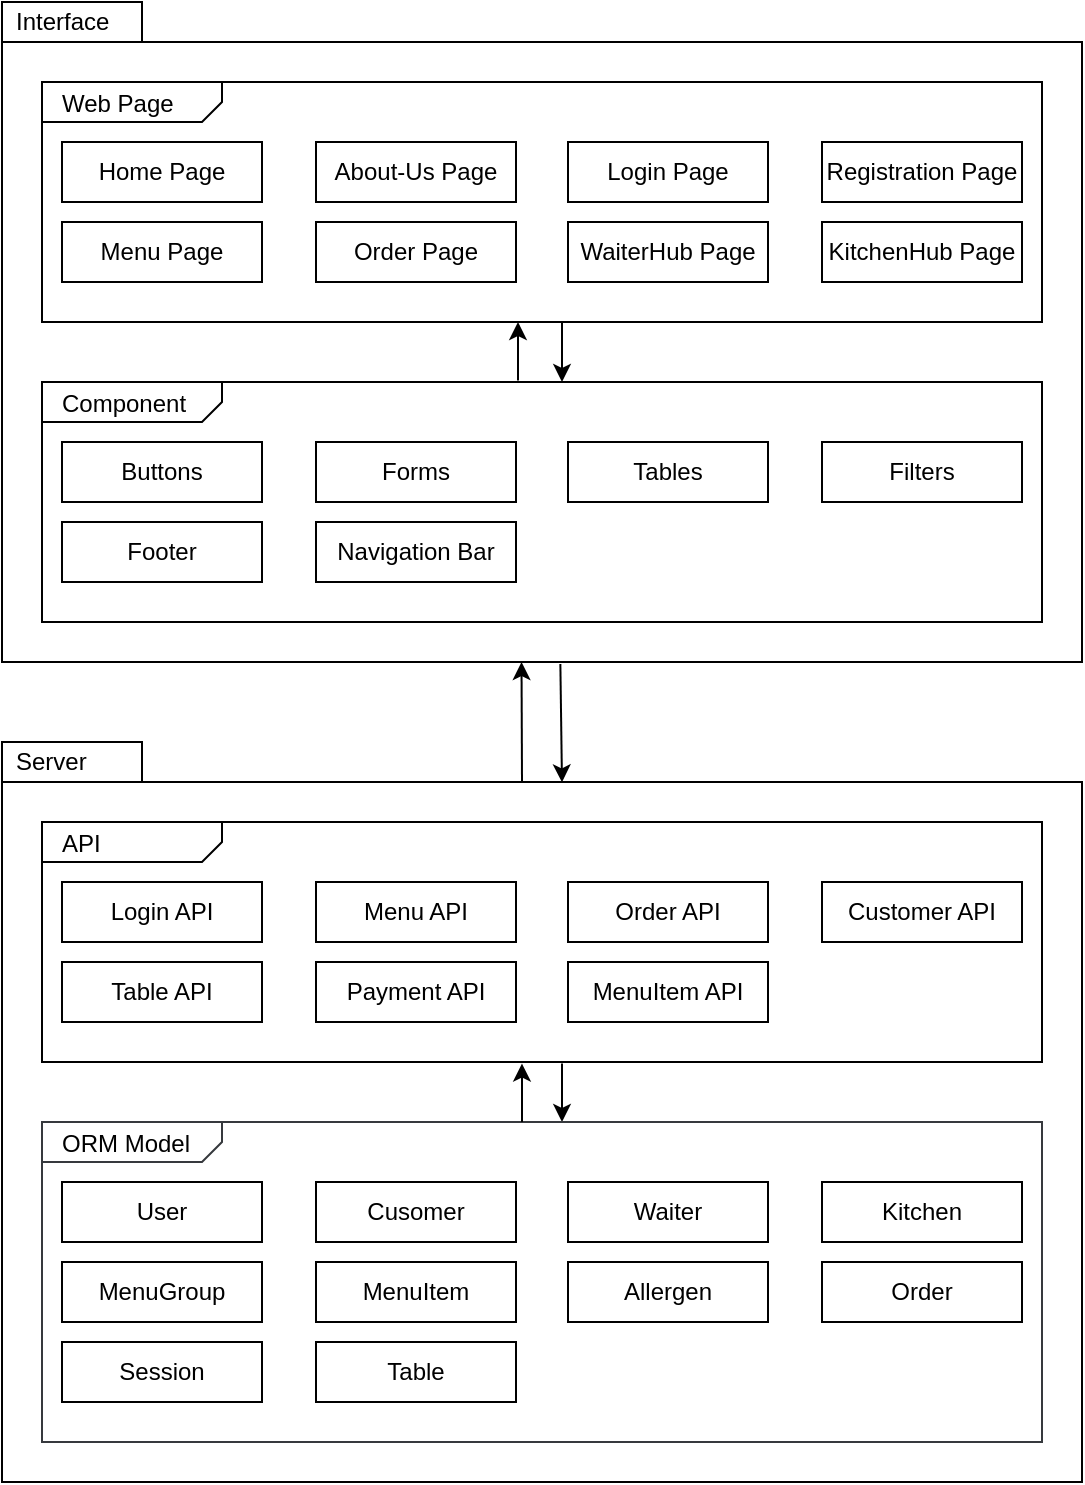 <mxfile>
    <diagram id="JxnpbCqBWF6ul-r5c5D_" name="Page-1">
        <mxGraphModel dx="538" dy="178" grid="1" gridSize="10" guides="1" tooltips="1" connect="1" arrows="1" fold="1" page="1" pageScale="1" pageWidth="827" pageHeight="1169" math="0" shadow="0">
            <root>
                <mxCell id="0"/>
                <mxCell id="1" parent="0"/>
                <mxCell id="29" value="Interface" style="shape=folder;xSize=90;align=left;spacingLeft=10;align=left;verticalAlign=top;spacingLeft=5;spacingTop=-4;tabWidth=70;tabHeight=20;tabPosition=left;html=1;recursiveResize=0;" parent="1" vertex="1">
                    <mxGeometry x="120" y="140" width="540" height="330" as="geometry"/>
                </mxCell>
                <mxCell id="51" value="" style="group" parent="29" vertex="1" connectable="0">
                    <mxGeometry x="20" y="40" width="500" height="120" as="geometry"/>
                </mxCell>
                <mxCell id="30" value="&lt;p style=&quot;margin:0px;margin-top:4px;margin-left:10px;text-align:left;&quot;&gt;Web Page&lt;/p&gt;" style="html=1;shape=mxgraph.sysml.package;html=1;overflow=fill;whiteSpace=wrap;" parent="51" vertex="1">
                    <mxGeometry width="500" height="120" as="geometry"/>
                </mxCell>
                <mxCell id="32" value="Home Page" style="html=1;whiteSpace=wrap;" parent="51" vertex="1">
                    <mxGeometry x="10" y="30" width="100" height="30" as="geometry"/>
                </mxCell>
                <mxCell id="33" value="About-Us Page" style="html=1;whiteSpace=wrap;" parent="51" vertex="1">
                    <mxGeometry x="137" y="30" width="100" height="30" as="geometry"/>
                </mxCell>
                <mxCell id="36" value="Login Page" style="html=1;whiteSpace=wrap;" parent="51" vertex="1">
                    <mxGeometry x="263" y="30" width="100" height="30" as="geometry"/>
                </mxCell>
                <mxCell id="37" value="Registration Page" style="html=1;whiteSpace=wrap;" parent="51" vertex="1">
                    <mxGeometry x="390" y="30" width="100" height="30" as="geometry"/>
                </mxCell>
                <mxCell id="38" value="Menu Page" style="html=1;whiteSpace=wrap;" parent="51" vertex="1">
                    <mxGeometry x="10" y="70" width="100" height="30" as="geometry"/>
                </mxCell>
                <mxCell id="39" value="Order Page" style="html=1;whiteSpace=wrap;" parent="51" vertex="1">
                    <mxGeometry x="137" y="70" width="100" height="30" as="geometry"/>
                </mxCell>
                <mxCell id="40" value="WaiterHub Page" style="html=1;whiteSpace=wrap;" parent="51" vertex="1">
                    <mxGeometry x="263" y="70" width="100" height="30" as="geometry"/>
                </mxCell>
                <mxCell id="45" value="KitchenHub Page" style="html=1;whiteSpace=wrap;" parent="51" vertex="1">
                    <mxGeometry x="390" y="70" width="100" height="30" as="geometry"/>
                </mxCell>
                <mxCell id="109" value="" style="endArrow=classic;html=1;fontSize=9;exitX=0.44;exitY=0;exitDx=0;exitDy=0;exitPerimeter=0;" parent="29" edge="1">
                    <mxGeometry width="50" height="50" relative="1" as="geometry">
                        <mxPoint x="258" y="189.2" as="sourcePoint"/>
                        <mxPoint x="258" y="160.0" as="targetPoint"/>
                    </mxGeometry>
                </mxCell>
                <mxCell id="111" value="" style="group" parent="29" vertex="1" connectable="0">
                    <mxGeometry x="20" y="190" width="500" height="120" as="geometry"/>
                </mxCell>
                <mxCell id="31" value="&lt;p style=&quot;margin:0px;margin-top:4px;margin-left:10px;text-align:left;&quot;&gt;Component&lt;/p&gt;" style="html=1;shape=mxgraph.sysml.package;html=1;overflow=fill;whiteSpace=wrap;container=0;" parent="111" vertex="1">
                    <mxGeometry width="500" height="120" as="geometry"/>
                </mxCell>
                <mxCell id="34" value="Buttons" style="html=1;whiteSpace=wrap;" parent="111" vertex="1">
                    <mxGeometry x="10" y="30" width="100" height="30" as="geometry"/>
                </mxCell>
                <mxCell id="43" value="Footer" style="html=1;whiteSpace=wrap;" parent="111" vertex="1">
                    <mxGeometry x="10" y="70" width="100" height="30" as="geometry"/>
                </mxCell>
                <mxCell id="44" value="Navigation Bar" style="html=1;whiteSpace=wrap;" parent="111" vertex="1">
                    <mxGeometry x="137" y="70" width="100" height="30" as="geometry"/>
                </mxCell>
                <mxCell id="42" value="Filters" style="html=1;whiteSpace=wrap;" parent="111" vertex="1">
                    <mxGeometry x="390" y="30" width="100" height="30" as="geometry"/>
                </mxCell>
                <mxCell id="35" value="Forms" style="html=1;whiteSpace=wrap;" parent="111" vertex="1">
                    <mxGeometry x="137" y="30" width="100" height="30" as="geometry"/>
                </mxCell>
                <mxCell id="41" value="Tables" style="html=1;whiteSpace=wrap;" parent="111" vertex="1">
                    <mxGeometry x="263" y="30" width="100" height="30" as="geometry"/>
                </mxCell>
                <mxCell id="55" value="Server" style="shape=folder;xSize=90;align=left;spacingLeft=10;align=left;verticalAlign=top;spacingLeft=5;spacingTop=-4;tabWidth=70;tabHeight=20;tabPosition=left;html=1;recursiveResize=0;fillColor=none;" parent="1" vertex="1">
                    <mxGeometry x="120" y="510" width="540" height="370" as="geometry"/>
                </mxCell>
                <mxCell id="56" value="" style="group" parent="55" vertex="1" connectable="0">
                    <mxGeometry x="20" y="40" width="500" height="120" as="geometry"/>
                </mxCell>
                <mxCell id="57" value="&lt;p style=&quot;margin:0px;margin-top:4px;margin-left:10px;text-align:left;&quot;&gt;API&lt;/p&gt;" style="html=1;shape=mxgraph.sysml.package;html=1;overflow=fill;whiteSpace=wrap;" parent="56" vertex="1">
                    <mxGeometry width="500" height="120" as="geometry"/>
                </mxCell>
                <mxCell id="58" value="Login API" style="html=1;whiteSpace=wrap;" parent="56" vertex="1">
                    <mxGeometry x="10" y="30" width="100" height="30" as="geometry"/>
                </mxCell>
                <mxCell id="59" value="Menu API" style="html=1;whiteSpace=wrap;" parent="56" vertex="1">
                    <mxGeometry x="137" y="30" width="100" height="30" as="geometry"/>
                </mxCell>
                <mxCell id="60" value="Order API" style="html=1;whiteSpace=wrap;" parent="56" vertex="1">
                    <mxGeometry x="263" y="30" width="100" height="30" as="geometry"/>
                </mxCell>
                <mxCell id="61" value="Customer API" style="html=1;whiteSpace=wrap;" parent="56" vertex="1">
                    <mxGeometry x="390" y="30" width="100" height="30" as="geometry"/>
                </mxCell>
                <mxCell id="62" value="Table API" style="html=1;whiteSpace=wrap;" parent="56" vertex="1">
                    <mxGeometry x="10" y="70" width="100" height="30" as="geometry"/>
                </mxCell>
                <mxCell id="63" value="Payment API" style="html=1;whiteSpace=wrap;" parent="56" vertex="1">
                    <mxGeometry x="137" y="70" width="100" height="30" as="geometry"/>
                </mxCell>
                <mxCell id="64" value="MenuItem API" style="html=1;whiteSpace=wrap;" parent="56" vertex="1">
                    <mxGeometry x="263" y="70" width="100" height="30" as="geometry"/>
                </mxCell>
                <mxCell id="107" value="" style="group;fillColor=default;strokeColor=#36393d;fillStyle=auto;absoluteArcSize=0;container=0;" parent="55" vertex="1" connectable="0">
                    <mxGeometry x="20" y="190" width="500" height="160" as="geometry"/>
                </mxCell>
                <mxCell id="112" value="" style="endArrow=none;html=1;fontSize=9;exitX=0.44;exitY=0;exitDx=0;exitDy=0;exitPerimeter=0;endFill=0;startArrow=classic;startFill=1;" parent="55" edge="1">
                    <mxGeometry width="50" height="50" relative="1" as="geometry">
                        <mxPoint x="280" y="190" as="sourcePoint"/>
                        <mxPoint x="280" y="160.8" as="targetPoint"/>
                    </mxGeometry>
                </mxCell>
                <mxCell id="114" value="" style="group;fillColor=none;shadow=0;rounded=0;" parent="55" vertex="1" connectable="0">
                    <mxGeometry x="20" y="190" width="500" height="160" as="geometry"/>
                </mxCell>
                <mxCell id="90" value="&lt;p style=&quot;margin:0px;margin-top:4px;margin-left:10px;text-align:left;&quot;&gt;ORM Model&lt;/p&gt;" style="html=1;shape=mxgraph.sysml.package;html=1;overflow=fill;whiteSpace=wrap;fillColor=default;strokeColor=#36393d;" parent="114" vertex="1">
                    <mxGeometry width="500" height="160" as="geometry"/>
                </mxCell>
                <mxCell id="91" value="User" style="html=1;whiteSpace=wrap;" parent="114" vertex="1">
                    <mxGeometry x="10" y="30" width="100" height="30" as="geometry"/>
                </mxCell>
                <mxCell id="92" value="Cusomer" style="html=1;whiteSpace=wrap;" parent="114" vertex="1">
                    <mxGeometry x="137" y="30" width="100" height="30" as="geometry"/>
                </mxCell>
                <mxCell id="93" value="Waiter" style="html=1;whiteSpace=wrap;" parent="114" vertex="1">
                    <mxGeometry x="263" y="30" width="100" height="30" as="geometry"/>
                </mxCell>
                <mxCell id="94" value="Kitchen" style="html=1;whiteSpace=wrap;" parent="114" vertex="1">
                    <mxGeometry x="390" y="30" width="100" height="30" as="geometry"/>
                </mxCell>
                <mxCell id="95" value="MenuGroup" style="html=1;whiteSpace=wrap;" parent="114" vertex="1">
                    <mxGeometry x="10" y="70" width="100" height="30" as="geometry"/>
                </mxCell>
                <mxCell id="96" value="MenuItem" style="html=1;whiteSpace=wrap;" parent="114" vertex="1">
                    <mxGeometry x="137" y="70" width="100" height="30" as="geometry"/>
                </mxCell>
                <mxCell id="97" value="Allergen" style="html=1;whiteSpace=wrap;" parent="114" vertex="1">
                    <mxGeometry x="263" y="70" width="100" height="30" as="geometry"/>
                </mxCell>
                <mxCell id="98" value="Order" style="html=1;whiteSpace=wrap;" parent="114" vertex="1">
                    <mxGeometry x="390" y="70" width="100" height="30" as="geometry"/>
                </mxCell>
                <mxCell id="99" value="Session" style="html=1;whiteSpace=wrap;" parent="114" vertex="1">
                    <mxGeometry x="10" y="110" width="100" height="30" as="geometry"/>
                </mxCell>
                <mxCell id="100" value="Table" style="html=1;whiteSpace=wrap;" parent="114" vertex="1">
                    <mxGeometry x="137" y="110" width="100" height="30" as="geometry"/>
                </mxCell>
                <mxCell id="105" value="" style="endArrow=classic;html=1;fontSize=9;entryX=0.444;entryY=1;entryDx=0;entryDy=0;entryPerimeter=0;" parent="1" edge="1">
                    <mxGeometry width="50" height="50" relative="1" as="geometry">
                        <mxPoint x="380" y="530" as="sourcePoint"/>
                        <mxPoint x="379.76" y="470" as="targetPoint"/>
                    </mxGeometry>
                </mxCell>
                <mxCell id="106" value="" style="endArrow=none;html=1;fontSize=9;entryX=0.517;entryY=1.003;entryDx=0;entryDy=0;entryPerimeter=0;exitX=0.444;exitY=0.056;exitDx=0;exitDy=0;exitPerimeter=0;startArrow=classic;startFill=1;endFill=0;" parent="1" target="29" edge="1">
                    <mxGeometry width="50" height="50" relative="1" as="geometry">
                        <mxPoint x="400" y="530.16" as="sourcePoint"/>
                        <mxPoint x="400" y="470.0" as="targetPoint"/>
                    </mxGeometry>
                </mxCell>
                <mxCell id="108" value="" style="endArrow=classic;html=1;fontSize=9;exitX=0.44;exitY=0;exitDx=0;exitDy=0;exitPerimeter=0;" parent="1" edge="1">
                    <mxGeometry width="50" height="50" relative="1" as="geometry">
                        <mxPoint x="380" y="700" as="sourcePoint"/>
                        <mxPoint x="380" y="670.8" as="targetPoint"/>
                    </mxGeometry>
                </mxCell>
                <mxCell id="113" value="" style="endArrow=none;html=1;fontSize=9;endFill=0;startArrow=classic;startFill=1;" parent="1" edge="1">
                    <mxGeometry width="50" height="50" relative="1" as="geometry">
                        <mxPoint x="400" y="330" as="sourcePoint"/>
                        <mxPoint x="400" y="300" as="targetPoint"/>
                    </mxGeometry>
                </mxCell>
            </root>
        </mxGraphModel>
    </diagram>
</mxfile>